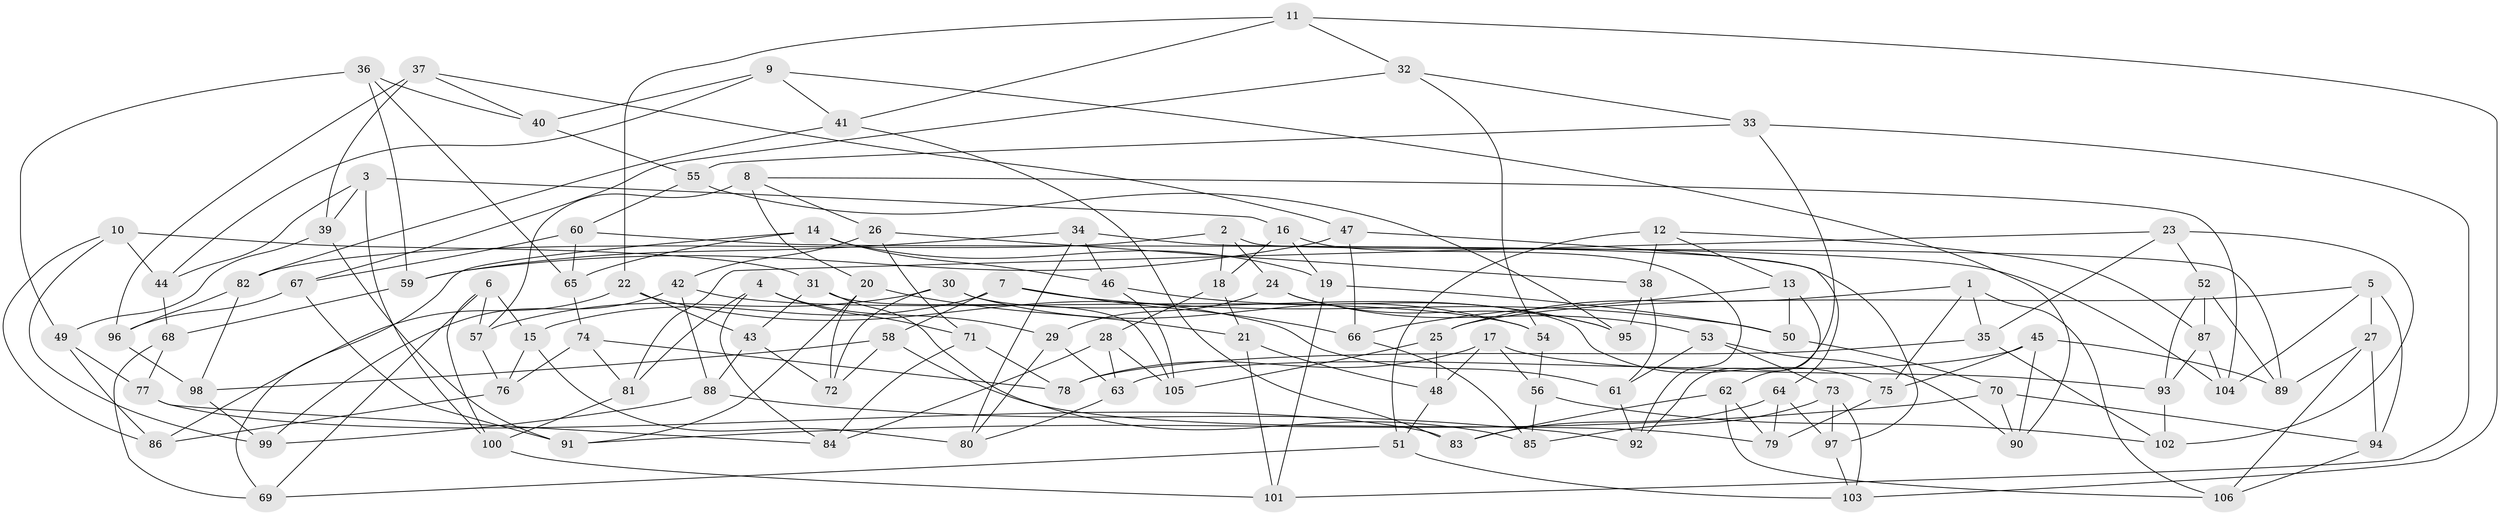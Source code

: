 // coarse degree distribution, {7: 0.02702702702702703, 8: 0.04054054054054054, 4: 0.7162162162162162, 9: 0.013513513513513514, 10: 0.04054054054054054, 6: 0.12162162162162163, 3: 0.02702702702702703, 5: 0.013513513513513514}
// Generated by graph-tools (version 1.1) at 2025/20/03/04/25 18:20:41]
// undirected, 106 vertices, 212 edges
graph export_dot {
graph [start="1"]
  node [color=gray90,style=filled];
  1;
  2;
  3;
  4;
  5;
  6;
  7;
  8;
  9;
  10;
  11;
  12;
  13;
  14;
  15;
  16;
  17;
  18;
  19;
  20;
  21;
  22;
  23;
  24;
  25;
  26;
  27;
  28;
  29;
  30;
  31;
  32;
  33;
  34;
  35;
  36;
  37;
  38;
  39;
  40;
  41;
  42;
  43;
  44;
  45;
  46;
  47;
  48;
  49;
  50;
  51;
  52;
  53;
  54;
  55;
  56;
  57;
  58;
  59;
  60;
  61;
  62;
  63;
  64;
  65;
  66;
  67;
  68;
  69;
  70;
  71;
  72;
  73;
  74;
  75;
  76;
  77;
  78;
  79;
  80;
  81;
  82;
  83;
  84;
  85;
  86;
  87;
  88;
  89;
  90;
  91;
  92;
  93;
  94;
  95;
  96;
  97;
  98;
  99;
  100;
  101;
  102;
  103;
  104;
  105;
  106;
  1 -- 75;
  1 -- 106;
  1 -- 35;
  1 -- 25;
  2 -- 89;
  2 -- 82;
  2 -- 18;
  2 -- 24;
  3 -- 39;
  3 -- 44;
  3 -- 16;
  3 -- 100;
  4 -- 81;
  4 -- 29;
  4 -- 84;
  4 -- 71;
  5 -- 27;
  5 -- 94;
  5 -- 104;
  5 -- 25;
  6 -- 57;
  6 -- 15;
  6 -- 100;
  6 -- 69;
  7 -- 66;
  7 -- 50;
  7 -- 58;
  7 -- 15;
  8 -- 20;
  8 -- 26;
  8 -- 104;
  8 -- 57;
  9 -- 41;
  9 -- 90;
  9 -- 40;
  9 -- 44;
  10 -- 86;
  10 -- 44;
  10 -- 99;
  10 -- 31;
  11 -- 103;
  11 -- 22;
  11 -- 32;
  11 -- 41;
  12 -- 13;
  12 -- 87;
  12 -- 38;
  12 -- 51;
  13 -- 66;
  13 -- 62;
  13 -- 50;
  14 -- 46;
  14 -- 19;
  14 -- 69;
  14 -- 65;
  15 -- 76;
  15 -- 80;
  16 -- 92;
  16 -- 19;
  16 -- 18;
  17 -- 48;
  17 -- 78;
  17 -- 56;
  17 -- 93;
  18 -- 28;
  18 -- 21;
  19 -- 50;
  19 -- 101;
  20 -- 72;
  20 -- 91;
  20 -- 21;
  21 -- 101;
  21 -- 48;
  22 -- 86;
  22 -- 61;
  22 -- 43;
  23 -- 35;
  23 -- 81;
  23 -- 102;
  23 -- 52;
  24 -- 29;
  24 -- 53;
  24 -- 95;
  25 -- 105;
  25 -- 48;
  26 -- 71;
  26 -- 42;
  26 -- 38;
  27 -- 94;
  27 -- 106;
  27 -- 89;
  28 -- 105;
  28 -- 84;
  28 -- 63;
  29 -- 80;
  29 -- 63;
  30 -- 75;
  30 -- 72;
  30 -- 57;
  30 -- 54;
  31 -- 105;
  31 -- 85;
  31 -- 43;
  32 -- 33;
  32 -- 67;
  32 -- 54;
  33 -- 92;
  33 -- 101;
  33 -- 55;
  34 -- 46;
  34 -- 59;
  34 -- 97;
  34 -- 80;
  35 -- 78;
  35 -- 102;
  36 -- 40;
  36 -- 49;
  36 -- 65;
  36 -- 59;
  37 -- 39;
  37 -- 96;
  37 -- 47;
  37 -- 40;
  38 -- 61;
  38 -- 95;
  39 -- 91;
  39 -- 49;
  40 -- 55;
  41 -- 83;
  41 -- 82;
  42 -- 54;
  42 -- 99;
  42 -- 88;
  43 -- 72;
  43 -- 88;
  44 -- 68;
  45 -- 63;
  45 -- 75;
  45 -- 90;
  45 -- 89;
  46 -- 95;
  46 -- 105;
  47 -- 66;
  47 -- 64;
  47 -- 59;
  48 -- 51;
  49 -- 86;
  49 -- 77;
  50 -- 70;
  51 -- 69;
  51 -- 103;
  52 -- 89;
  52 -- 93;
  52 -- 87;
  53 -- 61;
  53 -- 73;
  53 -- 90;
  54 -- 56;
  55 -- 60;
  55 -- 95;
  56 -- 85;
  56 -- 102;
  57 -- 76;
  58 -- 72;
  58 -- 98;
  58 -- 79;
  59 -- 68;
  60 -- 65;
  60 -- 67;
  60 -- 104;
  61 -- 92;
  62 -- 83;
  62 -- 106;
  62 -- 79;
  63 -- 80;
  64 -- 79;
  64 -- 97;
  64 -- 83;
  65 -- 74;
  66 -- 85;
  67 -- 91;
  67 -- 96;
  68 -- 77;
  68 -- 69;
  70 -- 94;
  70 -- 90;
  70 -- 91;
  71 -- 78;
  71 -- 84;
  73 -- 97;
  73 -- 103;
  73 -- 85;
  74 -- 76;
  74 -- 81;
  74 -- 78;
  75 -- 79;
  76 -- 86;
  77 -- 83;
  77 -- 84;
  81 -- 100;
  82 -- 96;
  82 -- 98;
  87 -- 93;
  87 -- 104;
  88 -- 92;
  88 -- 99;
  93 -- 102;
  94 -- 106;
  96 -- 98;
  97 -- 103;
  98 -- 99;
  100 -- 101;
}
